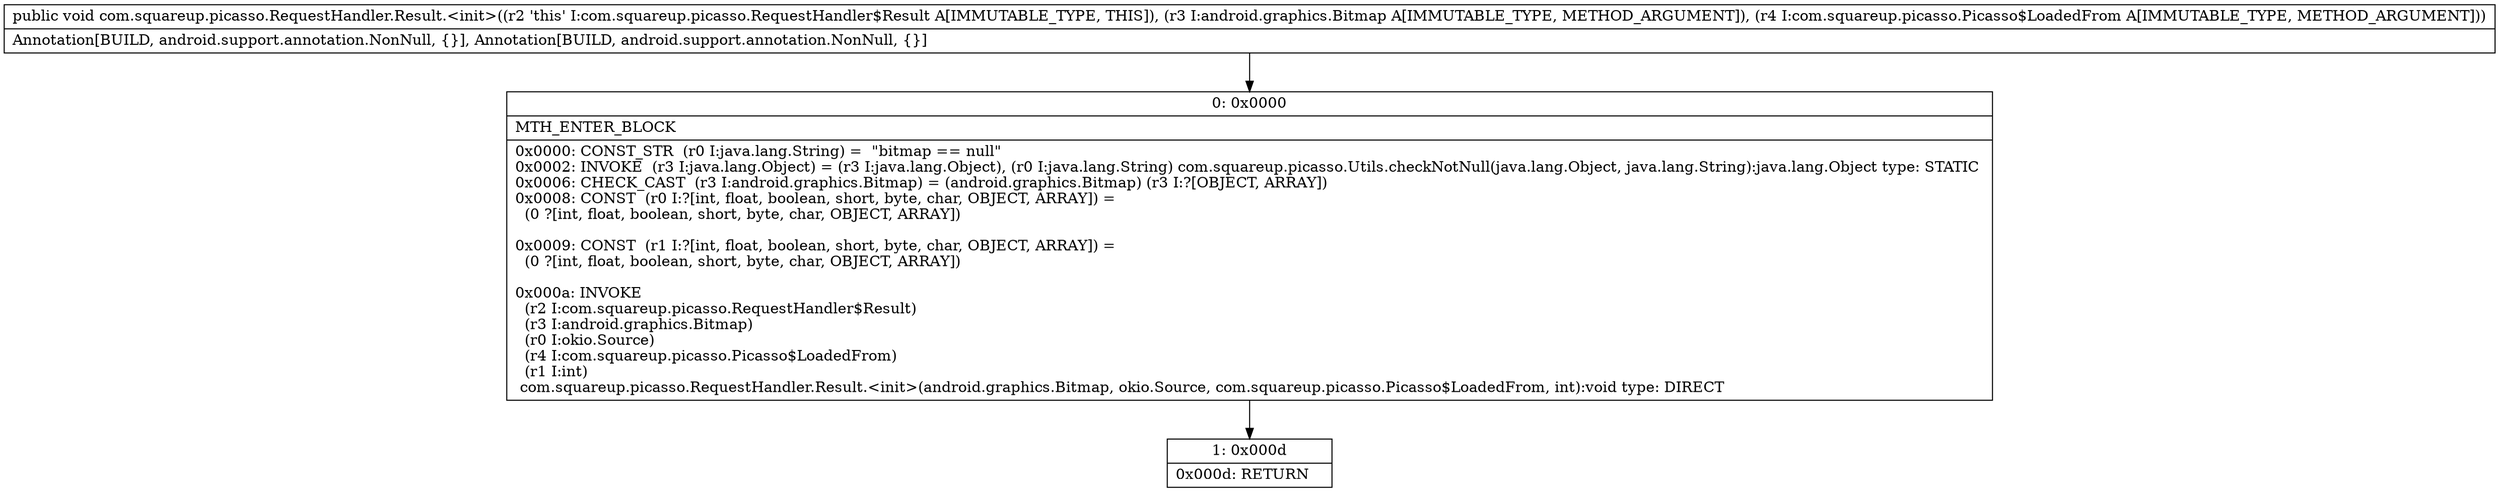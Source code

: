 digraph "CFG forcom.squareup.picasso.RequestHandler.Result.\<init\>(Landroid\/graphics\/Bitmap;Lcom\/squareup\/picasso\/Picasso$LoadedFrom;)V" {
Node_0 [shape=record,label="{0\:\ 0x0000|MTH_ENTER_BLOCK\l|0x0000: CONST_STR  (r0 I:java.lang.String) =  \"bitmap == null\" \l0x0002: INVOKE  (r3 I:java.lang.Object) = (r3 I:java.lang.Object), (r0 I:java.lang.String) com.squareup.picasso.Utils.checkNotNull(java.lang.Object, java.lang.String):java.lang.Object type: STATIC \l0x0006: CHECK_CAST  (r3 I:android.graphics.Bitmap) = (android.graphics.Bitmap) (r3 I:?[OBJECT, ARRAY]) \l0x0008: CONST  (r0 I:?[int, float, boolean, short, byte, char, OBJECT, ARRAY]) = \l  (0 ?[int, float, boolean, short, byte, char, OBJECT, ARRAY])\l \l0x0009: CONST  (r1 I:?[int, float, boolean, short, byte, char, OBJECT, ARRAY]) = \l  (0 ?[int, float, boolean, short, byte, char, OBJECT, ARRAY])\l \l0x000a: INVOKE  \l  (r2 I:com.squareup.picasso.RequestHandler$Result)\l  (r3 I:android.graphics.Bitmap)\l  (r0 I:okio.Source)\l  (r4 I:com.squareup.picasso.Picasso$LoadedFrom)\l  (r1 I:int)\l com.squareup.picasso.RequestHandler.Result.\<init\>(android.graphics.Bitmap, okio.Source, com.squareup.picasso.Picasso$LoadedFrom, int):void type: DIRECT \l}"];
Node_1 [shape=record,label="{1\:\ 0x000d|0x000d: RETURN   \l}"];
MethodNode[shape=record,label="{public void com.squareup.picasso.RequestHandler.Result.\<init\>((r2 'this' I:com.squareup.picasso.RequestHandler$Result A[IMMUTABLE_TYPE, THIS]), (r3 I:android.graphics.Bitmap A[IMMUTABLE_TYPE, METHOD_ARGUMENT]), (r4 I:com.squareup.picasso.Picasso$LoadedFrom A[IMMUTABLE_TYPE, METHOD_ARGUMENT]))  | Annotation[BUILD, android.support.annotation.NonNull, \{\}], Annotation[BUILD, android.support.annotation.NonNull, \{\}]\l}"];
MethodNode -> Node_0;
Node_0 -> Node_1;
}


